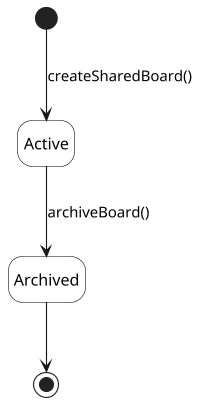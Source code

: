@startuml

scale 200 width
hide empty description

skinparam state {
    BackgroundColor White
    BorderColor Black
}

[*] --> Active : createSharedBoard()
Active --> Archived : archiveBoard()
Archived --> [*]

@enduml